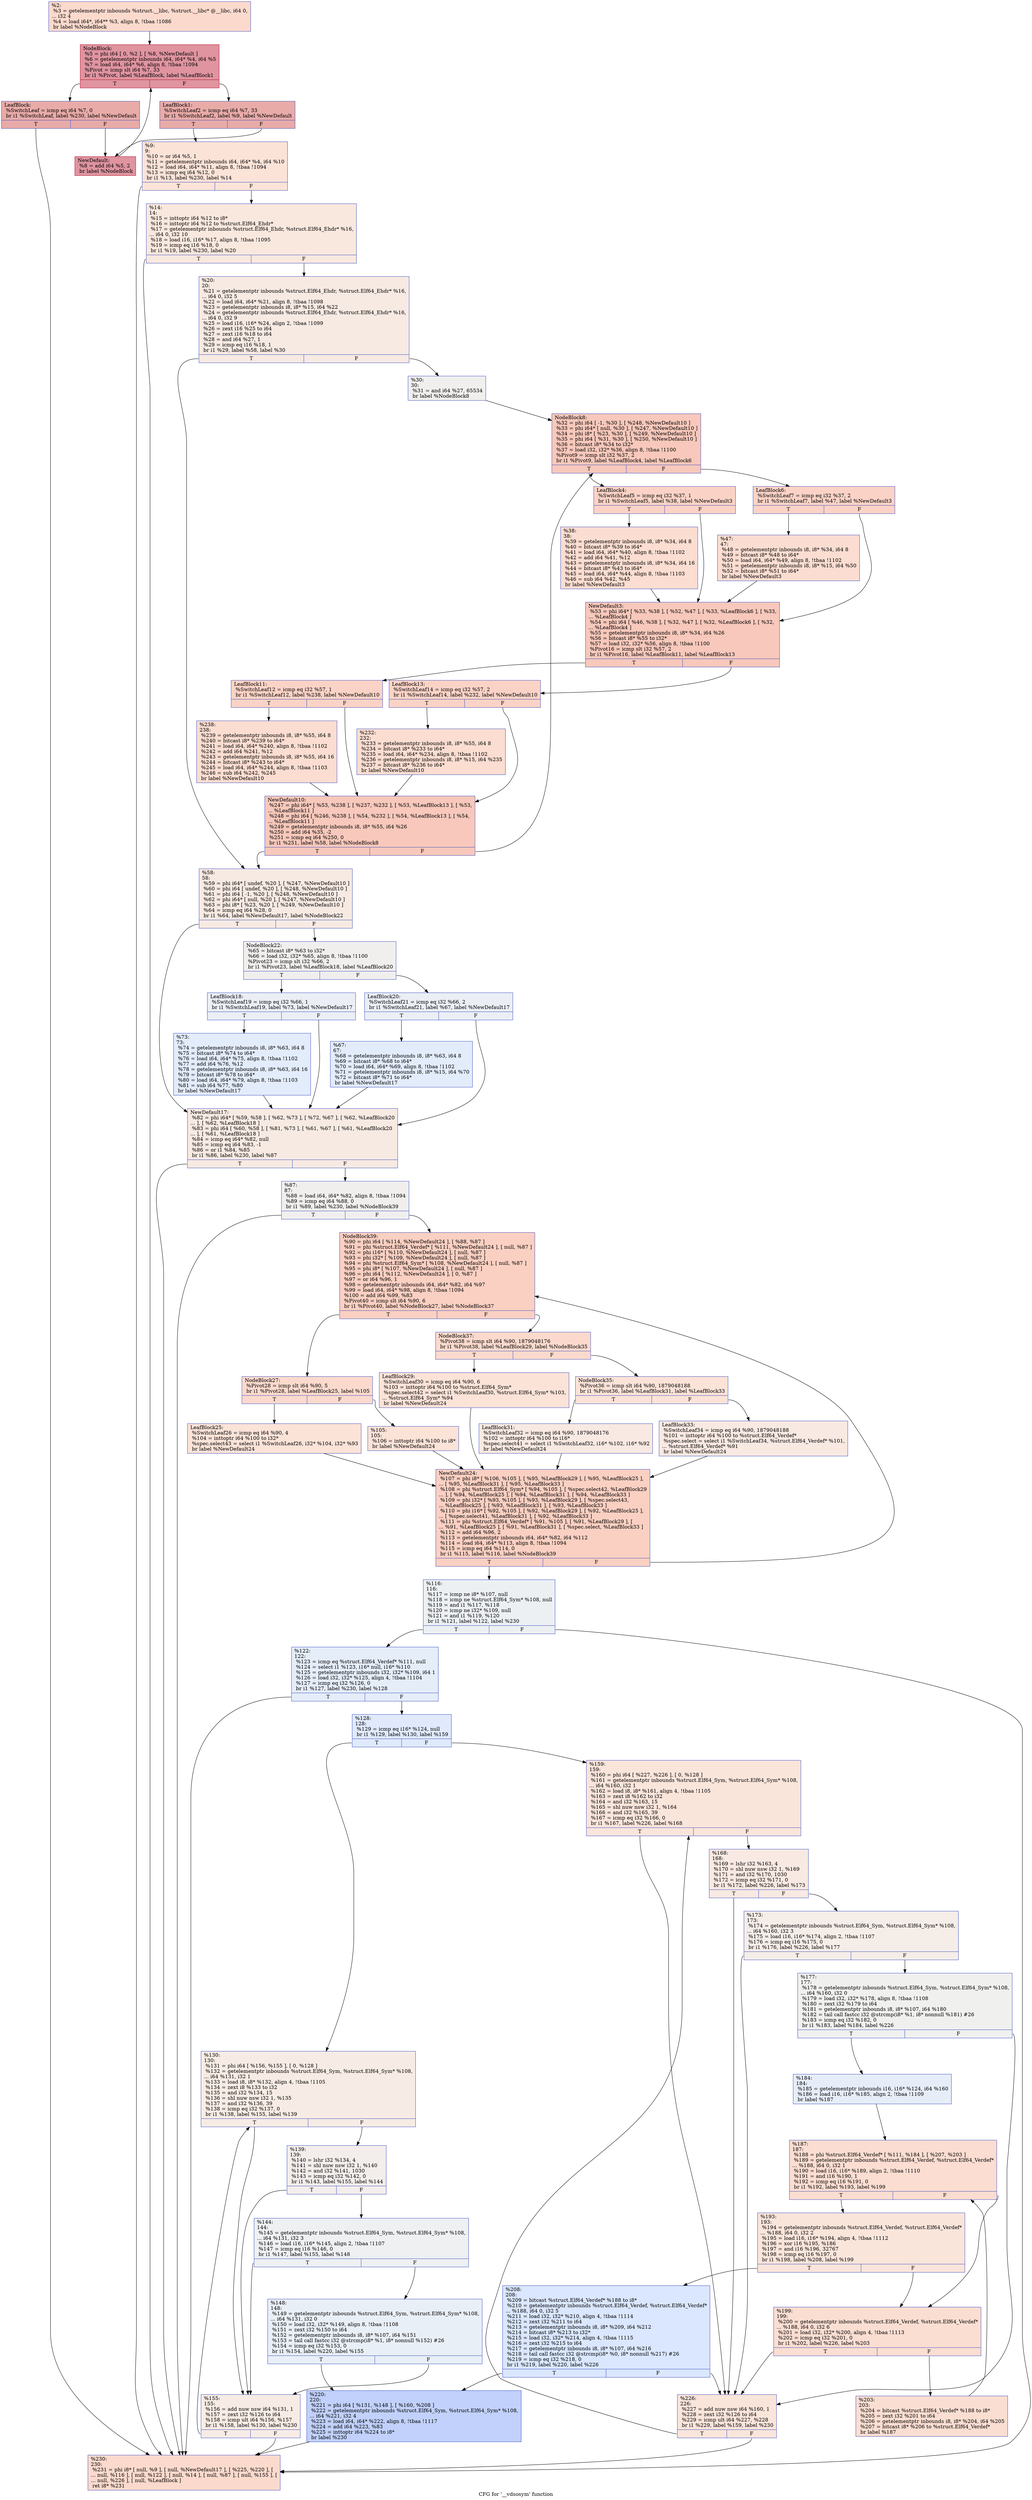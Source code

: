 digraph "CFG for '__vdsosym' function" {
	label="CFG for '__vdsosym' function";

	Node0x24404f0 [shape=record,color="#3d50c3ff", style=filled, fillcolor="#f7ac8e70",label="{%2:\l  %3 = getelementptr inbounds %struct.__libc, %struct.__libc* @__libc, i64 0,\l... i32 4\l  %4 = load i64*, i64** %3, align 8, !tbaa !1086\l  br label %NodeBlock\l}"];
	Node0x24404f0 -> Node0x2441040;
	Node0x2441040 [shape=record,color="#b70d28ff", style=filled, fillcolor="#b70d2870",label="{NodeBlock:                                        \l  %5 = phi i64 [ 0, %2 ], [ %8, %NewDefault ]\l  %6 = getelementptr inbounds i64, i64* %4, i64 %5\l  %7 = load i64, i64* %6, align 8, !tbaa !1094\l  %Pivot = icmp slt i64 %7, 33\l  br i1 %Pivot, label %LeafBlock, label %LeafBlock1\l|{<s0>T|<s1>F}}"];
	Node0x2441040:s0 -> Node0x24410e0;
	Node0x2441040:s1 -> Node0x2441090;
	Node0x2441090 [shape=record,color="#3d50c3ff", style=filled, fillcolor="#cc403a70",label="{LeafBlock1:                                       \l  %SwitchLeaf2 = icmp eq i64 %7, 33\l  br i1 %SwitchLeaf2, label %9, label %NewDefault\l|{<s0>T|<s1>F}}"];
	Node0x2441090:s0 -> Node0x2441180;
	Node0x2441090:s1 -> Node0x2441130;
	Node0x24410e0 [shape=record,color="#3d50c3ff", style=filled, fillcolor="#cc403a70",label="{LeafBlock:                                        \l  %SwitchLeaf = icmp eq i64 %7, 0\l  br i1 %SwitchLeaf, label %230, label %NewDefault\l|{<s0>T|<s1>F}}"];
	Node0x24410e0:s0 -> Node0x2442120;
	Node0x24410e0:s1 -> Node0x2441130;
	Node0x2441130 [shape=record,color="#b70d28ff", style=filled, fillcolor="#b70d2870",label="{NewDefault:                                       \l  %8 = add i64 %5, 2\l  br label %NodeBlock\l}"];
	Node0x2441130 -> Node0x2441040;
	Node0x2441180 [shape=record,color="#3d50c3ff", style=filled, fillcolor="#f6bfa670",label="{%9:\l9:                                                \l  %10 = or i64 %5, 1\l  %11 = getelementptr inbounds i64, i64* %4, i64 %10\l  %12 = load i64, i64* %11, align 8, !tbaa !1094\l  %13 = icmp eq i64 %12, 0\l  br i1 %13, label %230, label %14\l|{<s0>T|<s1>F}}"];
	Node0x2441180:s0 -> Node0x2442120;
	Node0x2441180:s1 -> Node0x24411d0;
	Node0x24411d0 [shape=record,color="#3d50c3ff", style=filled, fillcolor="#f2cab570",label="{%14:\l14:                                               \l  %15 = inttoptr i64 %12 to i8*\l  %16 = inttoptr i64 %12 to %struct.Elf64_Ehdr*\l  %17 = getelementptr inbounds %struct.Elf64_Ehdr, %struct.Elf64_Ehdr* %16,\l... i64 0, i32 10\l  %18 = load i16, i16* %17, align 8, !tbaa !1095\l  %19 = icmp eq i16 %18, 0\l  br i1 %19, label %230, label %20\l|{<s0>T|<s1>F}}"];
	Node0x24411d0:s0 -> Node0x2442120;
	Node0x24411d0:s1 -> Node0x2441220;
	Node0x2441220 [shape=record,color="#3d50c3ff", style=filled, fillcolor="#eed0c070",label="{%20:\l20:                                               \l  %21 = getelementptr inbounds %struct.Elf64_Ehdr, %struct.Elf64_Ehdr* %16,\l... i64 0, i32 5\l  %22 = load i64, i64* %21, align 8, !tbaa !1098\l  %23 = getelementptr inbounds i8, i8* %15, i64 %22\l  %24 = getelementptr inbounds %struct.Elf64_Ehdr, %struct.Elf64_Ehdr* %16,\l... i64 0, i32 9\l  %25 = load i16, i16* %24, align 2, !tbaa !1099\l  %26 = zext i16 %25 to i64\l  %27 = zext i16 %18 to i64\l  %28 = and i64 %27, 1\l  %29 = icmp eq i16 %18, 1\l  br i1 %29, label %58, label %30\l|{<s0>T|<s1>F}}"];
	Node0x2441220:s0 -> Node0x2441540;
	Node0x2441220:s1 -> Node0x2441270;
	Node0x2441270 [shape=record,color="#3d50c3ff", style=filled, fillcolor="#e0dbd870",label="{%30:\l30:                                               \l  %31 = and i64 %27, 65534\l  br label %NodeBlock8\l}"];
	Node0x2441270 -> Node0x24412c0;
	Node0x24412c0 [shape=record,color="#3d50c3ff", style=filled, fillcolor="#ed836670",label="{NodeBlock8:                                       \l  %32 = phi i64 [ -1, %30 ], [ %248, %NewDefault10 ]\l  %33 = phi i64* [ null, %30 ], [ %247, %NewDefault10 ]\l  %34 = phi i8* [ %23, %30 ], [ %249, %NewDefault10 ]\l  %35 = phi i64 [ %31, %30 ], [ %250, %NewDefault10 ]\l  %36 = bitcast i8* %34 to i32*\l  %37 = load i32, i32* %36, align 8, !tbaa !1100\l  %Pivot9 = icmp slt i32 %37, 2\l  br i1 %Pivot9, label %LeafBlock4, label %LeafBlock6\l|{<s0>T|<s1>F}}"];
	Node0x24412c0:s0 -> Node0x2441360;
	Node0x24412c0:s1 -> Node0x2441310;
	Node0x2441310 [shape=record,color="#3d50c3ff", style=filled, fillcolor="#f59c7d70",label="{LeafBlock6:                                       \l  %SwitchLeaf7 = icmp eq i32 %37, 2\l  br i1 %SwitchLeaf7, label %47, label %NewDefault3\l|{<s0>T|<s1>F}}"];
	Node0x2441310:s0 -> Node0x2441400;
	Node0x2441310:s1 -> Node0x2441450;
	Node0x2441360 [shape=record,color="#3d50c3ff", style=filled, fillcolor="#f59c7d70",label="{LeafBlock4:                                       \l  %SwitchLeaf5 = icmp eq i32 %37, 1\l  br i1 %SwitchLeaf5, label %38, label %NewDefault3\l|{<s0>T|<s1>F}}"];
	Node0x2441360:s0 -> Node0x24413b0;
	Node0x2441360:s1 -> Node0x2441450;
	Node0x24413b0 [shape=record,color="#3d50c3ff", style=filled, fillcolor="#f7b39670",label="{%38:\l38:                                               \l  %39 = getelementptr inbounds i8, i8* %34, i64 8\l  %40 = bitcast i8* %39 to i64*\l  %41 = load i64, i64* %40, align 8, !tbaa !1102\l  %42 = add i64 %41, %12\l  %43 = getelementptr inbounds i8, i8* %34, i64 16\l  %44 = bitcast i8* %43 to i64*\l  %45 = load i64, i64* %44, align 8, !tbaa !1103\l  %46 = sub i64 %42, %45\l  br label %NewDefault3\l}"];
	Node0x24413b0 -> Node0x2441450;
	Node0x2441400 [shape=record,color="#3d50c3ff", style=filled, fillcolor="#f7b39670",label="{%47:\l47:                                               \l  %48 = getelementptr inbounds i8, i8* %34, i64 8\l  %49 = bitcast i8* %48 to i64*\l  %50 = load i64, i64* %49, align 8, !tbaa !1102\l  %51 = getelementptr inbounds i8, i8* %15, i64 %50\l  %52 = bitcast i8* %51 to i64*\l  br label %NewDefault3\l}"];
	Node0x2441400 -> Node0x2441450;
	Node0x2441450 [shape=record,color="#3d50c3ff", style=filled, fillcolor="#ed836670",label="{NewDefault3:                                      \l  %53 = phi i64* [ %33, %38 ], [ %52, %47 ], [ %33, %LeafBlock6 ], [ %33,\l... %LeafBlock4 ]\l  %54 = phi i64 [ %46, %38 ], [ %32, %47 ], [ %32, %LeafBlock6 ], [ %32,\l... %LeafBlock4 ]\l  %55 = getelementptr inbounds i8, i8* %34, i64 %26\l  %56 = bitcast i8* %55 to i32*\l  %57 = load i32, i32* %56, align 8, !tbaa !1100\l  %Pivot16 = icmp slt i32 %57, 2\l  br i1 %Pivot16, label %LeafBlock11, label %LeafBlock13\l|{<s0>T|<s1>F}}"];
	Node0x2441450:s0 -> Node0x24414f0;
	Node0x2441450:s1 -> Node0x24414a0;
	Node0x24414a0 [shape=record,color="#3d50c3ff", style=filled, fillcolor="#f59c7d70",label="{LeafBlock13:                                      \l  %SwitchLeaf14 = icmp eq i32 %57, 2\l  br i1 %SwitchLeaf14, label %232, label %NewDefault10\l|{<s0>T|<s1>F}}"];
	Node0x24414a0:s0 -> Node0x2442170;
	Node0x24414a0:s1 -> Node0x2442210;
	Node0x24414f0 [shape=record,color="#3d50c3ff", style=filled, fillcolor="#f59c7d70",label="{LeafBlock11:                                      \l  %SwitchLeaf12 = icmp eq i32 %57, 1\l  br i1 %SwitchLeaf12, label %238, label %NewDefault10\l|{<s0>T|<s1>F}}"];
	Node0x24414f0:s0 -> Node0x24421c0;
	Node0x24414f0:s1 -> Node0x2442210;
	Node0x2441540 [shape=record,color="#3d50c3ff", style=filled, fillcolor="#eed0c070",label="{%58:\l58:                                               \l  %59 = phi i64* [ undef, %20 ], [ %247, %NewDefault10 ]\l  %60 = phi i64 [ undef, %20 ], [ %248, %NewDefault10 ]\l  %61 = phi i64 [ -1, %20 ], [ %248, %NewDefault10 ]\l  %62 = phi i64* [ null, %20 ], [ %247, %NewDefault10 ]\l  %63 = phi i8* [ %23, %20 ], [ %249, %NewDefault10 ]\l  %64 = icmp eq i64 %28, 0\l  br i1 %64, label %NewDefault17, label %NodeBlock22\l|{<s0>T|<s1>F}}"];
	Node0x2441540:s0 -> Node0x2441720;
	Node0x2441540:s1 -> Node0x2441590;
	Node0x2441590 [shape=record,color="#3d50c3ff", style=filled, fillcolor="#e0dbd870",label="{NodeBlock22:                                      \l  %65 = bitcast i8* %63 to i32*\l  %66 = load i32, i32* %65, align 8, !tbaa !1100\l  %Pivot23 = icmp slt i32 %66, 2\l  br i1 %Pivot23, label %LeafBlock18, label %LeafBlock20\l|{<s0>T|<s1>F}}"];
	Node0x2441590:s0 -> Node0x2441630;
	Node0x2441590:s1 -> Node0x24415e0;
	Node0x24415e0 [shape=record,color="#3d50c3ff", style=filled, fillcolor="#d1dae970",label="{LeafBlock20:                                      \l  %SwitchLeaf21 = icmp eq i32 %66, 2\l  br i1 %SwitchLeaf21, label %67, label %NewDefault17\l|{<s0>T|<s1>F}}"];
	Node0x24415e0:s0 -> Node0x2441680;
	Node0x24415e0:s1 -> Node0x2441720;
	Node0x2441630 [shape=record,color="#3d50c3ff", style=filled, fillcolor="#d1dae970",label="{LeafBlock18:                                      \l  %SwitchLeaf19 = icmp eq i32 %66, 1\l  br i1 %SwitchLeaf19, label %73, label %NewDefault17\l|{<s0>T|<s1>F}}"];
	Node0x2441630:s0 -> Node0x24416d0;
	Node0x2441630:s1 -> Node0x2441720;
	Node0x2441680 [shape=record,color="#3d50c3ff", style=filled, fillcolor="#bfd3f670",label="{%67:\l67:                                               \l  %68 = getelementptr inbounds i8, i8* %63, i64 8\l  %69 = bitcast i8* %68 to i64*\l  %70 = load i64, i64* %69, align 8, !tbaa !1102\l  %71 = getelementptr inbounds i8, i8* %15, i64 %70\l  %72 = bitcast i8* %71 to i64*\l  br label %NewDefault17\l}"];
	Node0x2441680 -> Node0x2441720;
	Node0x24416d0 [shape=record,color="#3d50c3ff", style=filled, fillcolor="#bfd3f670",label="{%73:\l73:                                               \l  %74 = getelementptr inbounds i8, i8* %63, i64 8\l  %75 = bitcast i8* %74 to i64*\l  %76 = load i64, i64* %75, align 8, !tbaa !1102\l  %77 = add i64 %76, %12\l  %78 = getelementptr inbounds i8, i8* %63, i64 16\l  %79 = bitcast i8* %78 to i64*\l  %80 = load i64, i64* %79, align 8, !tbaa !1103\l  %81 = sub i64 %77, %80\l  br label %NewDefault17\l}"];
	Node0x24416d0 -> Node0x2441720;
	Node0x2441720 [shape=record,color="#3d50c3ff", style=filled, fillcolor="#eed0c070",label="{NewDefault17:                                     \l  %82 = phi i64* [ %59, %58 ], [ %62, %73 ], [ %72, %67 ], [ %62, %LeafBlock20\l... ], [ %62, %LeafBlock18 ]\l  %83 = phi i64 [ %60, %58 ], [ %81, %73 ], [ %61, %67 ], [ %61, %LeafBlock20\l... ], [ %61, %LeafBlock18 ]\l  %84 = icmp eq i64* %82, null\l  %85 = icmp eq i64 %83, -1\l  %86 = or i1 %84, %85\l  br i1 %86, label %230, label %87\l|{<s0>T|<s1>F}}"];
	Node0x2441720:s0 -> Node0x2442120;
	Node0x2441720:s1 -> Node0x2441770;
	Node0x2441770 [shape=record,color="#3d50c3ff", style=filled, fillcolor="#e0dbd870",label="{%87:\l87:                                               \l  %88 = load i64, i64* %82, align 8, !tbaa !1094\l  %89 = icmp eq i64 %88, 0\l  br i1 %89, label %230, label %NodeBlock39\l|{<s0>T|<s1>F}}"];
	Node0x2441770:s0 -> Node0x2442120;
	Node0x2441770:s1 -> Node0x24417c0;
	Node0x24417c0 [shape=record,color="#3d50c3ff", style=filled, fillcolor="#f3947570",label="{NodeBlock39:                                      \l  %90 = phi i64 [ %114, %NewDefault24 ], [ %88, %87 ]\l  %91 = phi %struct.Elf64_Verdef* [ %111, %NewDefault24 ], [ null, %87 ]\l  %92 = phi i16* [ %110, %NewDefault24 ], [ null, %87 ]\l  %93 = phi i32* [ %109, %NewDefault24 ], [ null, %87 ]\l  %94 = phi %struct.Elf64_Sym* [ %108, %NewDefault24 ], [ null, %87 ]\l  %95 = phi i8* [ %107, %NewDefault24 ], [ null, %87 ]\l  %96 = phi i64 [ %112, %NewDefault24 ], [ 0, %87 ]\l  %97 = or i64 %96, 1\l  %98 = getelementptr inbounds i64, i64* %82, i64 %97\l  %99 = load i64, i64* %98, align 8, !tbaa !1094\l  %100 = add i64 %99, %83\l  %Pivot40 = icmp slt i64 %90, 6\l  br i1 %Pivot40, label %NodeBlock27, label %NodeBlock37\l|{<s0>T|<s1>F}}"];
	Node0x24417c0:s0 -> Node0x24419a0;
	Node0x24417c0:s1 -> Node0x2441810;
	Node0x2441810 [shape=record,color="#3d50c3ff", style=filled, fillcolor="#f7ac8e70",label="{NodeBlock37:                                      \l  %Pivot38 = icmp slt i64 %90, 1879048176\l  br i1 %Pivot38, label %LeafBlock29, label %NodeBlock35\l|{<s0>T|<s1>F}}"];
	Node0x2441810:s0 -> Node0x2441950;
	Node0x2441810:s1 -> Node0x2441860;
	Node0x2441860 [shape=record,color="#3d50c3ff", style=filled, fillcolor="#f6bfa670",label="{NodeBlock35:                                      \l  %Pivot36 = icmp slt i64 %90, 1879048188\l  br i1 %Pivot36, label %LeafBlock31, label %LeafBlock33\l|{<s0>T|<s1>F}}"];
	Node0x2441860:s0 -> Node0x2441900;
	Node0x2441860:s1 -> Node0x24418b0;
	Node0x24418b0 [shape=record,color="#3d50c3ff", style=filled, fillcolor="#efcebd70",label="{LeafBlock33:                                      \l  %SwitchLeaf34 = icmp eq i64 %90, 1879048188\l  %101 = inttoptr i64 %100 to %struct.Elf64_Verdef*\l  %spec.select = select i1 %SwitchLeaf34, %struct.Elf64_Verdef* %101,\l... %struct.Elf64_Verdef* %91\l  br label %NewDefault24\l}"];
	Node0x24418b0 -> Node0x2441a90;
	Node0x2441900 [shape=record,color="#3d50c3ff", style=filled, fillcolor="#efcebd70",label="{LeafBlock31:                                      \l  %SwitchLeaf32 = icmp eq i64 %90, 1879048176\l  %102 = inttoptr i64 %100 to i16*\l  %spec.select41 = select i1 %SwitchLeaf32, i16* %102, i16* %92\l  br label %NewDefault24\l}"];
	Node0x2441900 -> Node0x2441a90;
	Node0x2441950 [shape=record,color="#3d50c3ff", style=filled, fillcolor="#f6bfa670",label="{LeafBlock29:                                      \l  %SwitchLeaf30 = icmp eq i64 %90, 6\l  %103 = inttoptr i64 %100 to %struct.Elf64_Sym*\l  %spec.select42 = select i1 %SwitchLeaf30, %struct.Elf64_Sym* %103,\l... %struct.Elf64_Sym* %94\l  br label %NewDefault24\l}"];
	Node0x2441950 -> Node0x2441a90;
	Node0x24419a0 [shape=record,color="#3d50c3ff", style=filled, fillcolor="#f7ac8e70",label="{NodeBlock27:                                      \l  %Pivot28 = icmp slt i64 %90, 5\l  br i1 %Pivot28, label %LeafBlock25, label %105\l|{<s0>T|<s1>F}}"];
	Node0x24419a0:s0 -> Node0x24419f0;
	Node0x24419a0:s1 -> Node0x2441a40;
	Node0x24419f0 [shape=record,color="#3d50c3ff", style=filled, fillcolor="#f6bfa670",label="{LeafBlock25:                                      \l  %SwitchLeaf26 = icmp eq i64 %90, 4\l  %104 = inttoptr i64 %100 to i32*\l  %spec.select43 = select i1 %SwitchLeaf26, i32* %104, i32* %93\l  br label %NewDefault24\l}"];
	Node0x24419f0 -> Node0x2441a90;
	Node0x2441a40 [shape=record,color="#3d50c3ff", style=filled, fillcolor="#f6bfa670",label="{%105:\l105:                                              \l  %106 = inttoptr i64 %100 to i8*\l  br label %NewDefault24\l}"];
	Node0x2441a40 -> Node0x2441a90;
	Node0x2441a90 [shape=record,color="#3d50c3ff", style=filled, fillcolor="#f3947570",label="{NewDefault24:                                     \l  %107 = phi i8* [ %106, %105 ], [ %95, %LeafBlock29 ], [ %95, %LeafBlock25 ],\l... [ %95, %LeafBlock31 ], [ %95, %LeafBlock33 ]\l  %108 = phi %struct.Elf64_Sym* [ %94, %105 ], [ %spec.select42, %LeafBlock29\l... ], [ %94, %LeafBlock25 ], [ %94, %LeafBlock31 ], [ %94, %LeafBlock33 ]\l  %109 = phi i32* [ %93, %105 ], [ %93, %LeafBlock29 ], [ %spec.select43,\l... %LeafBlock25 ], [ %93, %LeafBlock31 ], [ %93, %LeafBlock33 ]\l  %110 = phi i16* [ %92, %105 ], [ %92, %LeafBlock29 ], [ %92, %LeafBlock25 ],\l... [ %spec.select41, %LeafBlock31 ], [ %92, %LeafBlock33 ]\l  %111 = phi %struct.Elf64_Verdef* [ %91, %105 ], [ %91, %LeafBlock29 ], [\l... %91, %LeafBlock25 ], [ %91, %LeafBlock31 ], [ %spec.select, %LeafBlock33 ]\l  %112 = add i64 %96, 2\l  %113 = getelementptr inbounds i64, i64* %82, i64 %112\l  %114 = load i64, i64* %113, align 8, !tbaa !1094\l  %115 = icmp eq i64 %114, 0\l  br i1 %115, label %116, label %NodeBlock39\l|{<s0>T|<s1>F}}"];
	Node0x2441a90:s0 -> Node0x2441ae0;
	Node0x2441a90:s1 -> Node0x24417c0;
	Node0x2441ae0 [shape=record,color="#3d50c3ff", style=filled, fillcolor="#d6dce470",label="{%116:\l116:                                              \l  %117 = icmp ne i8* %107, null\l  %118 = icmp ne %struct.Elf64_Sym* %108, null\l  %119 = and i1 %117, %118\l  %120 = icmp ne i32* %109, null\l  %121 = and i1 %119, %120\l  br i1 %121, label %122, label %230\l|{<s0>T|<s1>F}}"];
	Node0x2441ae0:s0 -> Node0x2441b30;
	Node0x2441ae0:s1 -> Node0x2442120;
	Node0x2441b30 [shape=record,color="#3d50c3ff", style=filled, fillcolor="#c5d6f270",label="{%122:\l122:                                              \l  %123 = icmp eq %struct.Elf64_Verdef* %111, null\l  %124 = select i1 %123, i16* null, i16* %110\l  %125 = getelementptr inbounds i32, i32* %109, i64 1\l  %126 = load i32, i32* %125, align 4, !tbaa !1104\l  %127 = icmp eq i32 %126, 0\l  br i1 %127, label %230, label %128\l|{<s0>T|<s1>F}}"];
	Node0x2441b30:s0 -> Node0x2442120;
	Node0x2441b30:s1 -> Node0x2441b80;
	Node0x2441b80 [shape=record,color="#3d50c3ff", style=filled, fillcolor="#b9d0f970",label="{%128:\l128:                                              \l  %129 = icmp eq i16* %124, null\l  br i1 %129, label %130, label %159\l|{<s0>T|<s1>F}}"];
	Node0x2441b80:s0 -> Node0x2441bd0;
	Node0x2441b80:s1 -> Node0x2441d60;
	Node0x2441bd0 [shape=record,color="#3d50c3ff", style=filled, fillcolor="#ecd3c570",label="{%130:\l130:                                              \l  %131 = phi i64 [ %156, %155 ], [ 0, %128 ]\l  %132 = getelementptr inbounds %struct.Elf64_Sym, %struct.Elf64_Sym* %108,\l... i64 %131, i32 1\l  %133 = load i8, i8* %132, align 4, !tbaa !1105\l  %134 = zext i8 %133 to i32\l  %135 = and i32 %134, 15\l  %136 = shl nuw nsw i32 1, %135\l  %137 = and i32 %136, 39\l  %138 = icmp eq i32 %137, 0\l  br i1 %138, label %155, label %139\l|{<s0>T|<s1>F}}"];
	Node0x2441bd0:s0 -> Node0x2441d10;
	Node0x2441bd0:s1 -> Node0x2441c20;
	Node0x2441c20 [shape=record,color="#3d50c3ff", style=filled, fillcolor="#e3d9d370",label="{%139:\l139:                                              \l  %140 = lshr i32 %134, 4\l  %141 = shl nuw nsw i32 1, %140\l  %142 = and i32 %141, 1030\l  %143 = icmp eq i32 %142, 0\l  br i1 %143, label %155, label %144\l|{<s0>T|<s1>F}}"];
	Node0x2441c20:s0 -> Node0x2441d10;
	Node0x2441c20:s1 -> Node0x2441c70;
	Node0x2441c70 [shape=record,color="#3d50c3ff", style=filled, fillcolor="#d9dce170",label="{%144:\l144:                                              \l  %145 = getelementptr inbounds %struct.Elf64_Sym, %struct.Elf64_Sym* %108,\l... i64 %131, i32 3\l  %146 = load i16, i16* %145, align 2, !tbaa !1107\l  %147 = icmp eq i16 %146, 0\l  br i1 %147, label %155, label %148\l|{<s0>T|<s1>F}}"];
	Node0x2441c70:s0 -> Node0x2441d10;
	Node0x2441c70:s1 -> Node0x2441cc0;
	Node0x2441cc0 [shape=record,color="#3d50c3ff", style=filled, fillcolor="#cedaeb70",label="{%148:\l148:                                              \l  %149 = getelementptr inbounds %struct.Elf64_Sym, %struct.Elf64_Sym* %108,\l... i64 %131, i32 0\l  %150 = load i32, i32* %149, align 8, !tbaa !1108\l  %151 = zext i32 %150 to i64\l  %152 = getelementptr inbounds i8, i8* %107, i64 %151\l  %153 = tail call fastcc i32 @strcmp(i8* %1, i8* nonnull %152) #26\l  %154 = icmp eq i32 %153, 0\l  br i1 %154, label %220, label %155\l|{<s0>T|<s1>F}}"];
	Node0x2441cc0:s0 -> Node0x2442080;
	Node0x2441cc0:s1 -> Node0x2441d10;
	Node0x2441d10 [shape=record,color="#3d50c3ff", style=filled, fillcolor="#ecd3c570",label="{%155:\l155:                                              \l  %156 = add nuw nsw i64 %131, 1\l  %157 = zext i32 %126 to i64\l  %158 = icmp ult i64 %156, %157\l  br i1 %158, label %130, label %230\l|{<s0>T|<s1>F}}"];
	Node0x2441d10:s0 -> Node0x2441bd0;
	Node0x2441d10:s1 -> Node0x2442120;
	Node0x2441d60 [shape=record,color="#3d50c3ff", style=filled, fillcolor="#f4c5ad70",label="{%159:\l159:                                              \l  %160 = phi i64 [ %227, %226 ], [ 0, %128 ]\l  %161 = getelementptr inbounds %struct.Elf64_Sym, %struct.Elf64_Sym* %108,\l... i64 %160, i32 1\l  %162 = load i8, i8* %161, align 4, !tbaa !1105\l  %163 = zext i8 %162 to i32\l  %164 = and i32 %163, 15\l  %165 = shl nuw nsw i32 1, %164\l  %166 = and i32 %165, 39\l  %167 = icmp eq i32 %166, 0\l  br i1 %167, label %226, label %168\l|{<s0>T|<s1>F}}"];
	Node0x2441d60:s0 -> Node0x24420d0;
	Node0x2441d60:s1 -> Node0x2441db0;
	Node0x2441db0 [shape=record,color="#3d50c3ff", style=filled, fillcolor="#efcebd70",label="{%168:\l168:                                              \l  %169 = lshr i32 %163, 4\l  %170 = shl nuw nsw i32 1, %169\l  %171 = and i32 %170, 1030\l  %172 = icmp eq i32 %171, 0\l  br i1 %172, label %226, label %173\l|{<s0>T|<s1>F}}"];
	Node0x2441db0:s0 -> Node0x24420d0;
	Node0x2441db0:s1 -> Node0x2441e00;
	Node0x2441e00 [shape=record,color="#3d50c3ff", style=filled, fillcolor="#e8d6cc70",label="{%173:\l173:                                              \l  %174 = getelementptr inbounds %struct.Elf64_Sym, %struct.Elf64_Sym* %108,\l... i64 %160, i32 3\l  %175 = load i16, i16* %174, align 2, !tbaa !1107\l  %176 = icmp eq i16 %175, 0\l  br i1 %176, label %226, label %177\l|{<s0>T|<s1>F}}"];
	Node0x2441e00:s0 -> Node0x24420d0;
	Node0x2441e00:s1 -> Node0x2441e50;
	Node0x2441e50 [shape=record,color="#3d50c3ff", style=filled, fillcolor="#dedcdb70",label="{%177:\l177:                                              \l  %178 = getelementptr inbounds %struct.Elf64_Sym, %struct.Elf64_Sym* %108,\l... i64 %160, i32 0\l  %179 = load i32, i32* %178, align 8, !tbaa !1108\l  %180 = zext i32 %179 to i64\l  %181 = getelementptr inbounds i8, i8* %107, i64 %180\l  %182 = tail call fastcc i32 @strcmp(i8* %1, i8* nonnull %181) #26\l  %183 = icmp eq i32 %182, 0\l  br i1 %183, label %184, label %226\l|{<s0>T|<s1>F}}"];
	Node0x2441e50:s0 -> Node0x2441ea0;
	Node0x2441e50:s1 -> Node0x24420d0;
	Node0x2441ea0 [shape=record,color="#3d50c3ff", style=filled, fillcolor="#c7d7f070",label="{%184:\l184:                                              \l  %185 = getelementptr inbounds i16, i16* %124, i64 %160\l  %186 = load i16, i16* %185, align 2, !tbaa !1109\l  br label %187\l}"];
	Node0x2441ea0 -> Node0x2441ef0;
	Node0x2441ef0 [shape=record,color="#3d50c3ff", style=filled, fillcolor="#f7b39670",label="{%187:\l187:                                              \l  %188 = phi %struct.Elf64_Verdef* [ %111, %184 ], [ %207, %203 ]\l  %189 = getelementptr inbounds %struct.Elf64_Verdef, %struct.Elf64_Verdef*\l... %188, i64 0, i32 1\l  %190 = load i16, i16* %189, align 2, !tbaa !1110\l  %191 = and i16 %190, 1\l  %192 = icmp eq i16 %191, 0\l  br i1 %192, label %193, label %199\l|{<s0>T|<s1>F}}"];
	Node0x2441ef0:s0 -> Node0x2441f40;
	Node0x2441ef0:s1 -> Node0x2441f90;
	Node0x2441f40 [shape=record,color="#3d50c3ff", style=filled, fillcolor="#f4c5ad70",label="{%193:\l193:                                              \l  %194 = getelementptr inbounds %struct.Elf64_Verdef, %struct.Elf64_Verdef*\l... %188, i64 0, i32 2\l  %195 = load i16, i16* %194, align 4, !tbaa !1112\l  %196 = xor i16 %195, %186\l  %197 = and i16 %196, 32767\l  %198 = icmp eq i16 %197, 0\l  br i1 %198, label %208, label %199\l|{<s0>T|<s1>F}}"];
	Node0x2441f40:s0 -> Node0x2442030;
	Node0x2441f40:s1 -> Node0x2441f90;
	Node0x2441f90 [shape=record,color="#3d50c3ff", style=filled, fillcolor="#f7b59970",label="{%199:\l199:                                              \l  %200 = getelementptr inbounds %struct.Elf64_Verdef, %struct.Elf64_Verdef*\l... %188, i64 0, i32 6\l  %201 = load i32, i32* %200, align 4, !tbaa !1113\l  %202 = icmp eq i32 %201, 0\l  br i1 %202, label %226, label %203\l|{<s0>T|<s1>F}}"];
	Node0x2441f90:s0 -> Node0x24420d0;
	Node0x2441f90:s1 -> Node0x2441fe0;
	Node0x2441fe0 [shape=record,color="#3d50c3ff", style=filled, fillcolor="#f7b59970",label="{%203:\l203:                                              \l  %204 = bitcast %struct.Elf64_Verdef* %188 to i8*\l  %205 = zext i32 %201 to i64\l  %206 = getelementptr inbounds i8, i8* %204, i64 %205\l  %207 = bitcast i8* %206 to %struct.Elf64_Verdef*\l  br label %187\l}"];
	Node0x2441fe0 -> Node0x2441ef0;
	Node0x2442030 [shape=record,color="#3d50c3ff", style=filled, fillcolor="#abc8fd70",label="{%208:\l208:                                              \l  %209 = bitcast %struct.Elf64_Verdef* %188 to i8*\l  %210 = getelementptr inbounds %struct.Elf64_Verdef, %struct.Elf64_Verdef*\l... %188, i64 0, i32 5\l  %211 = load i32, i32* %210, align 4, !tbaa !1114\l  %212 = zext i32 %211 to i64\l  %213 = getelementptr inbounds i8, i8* %209, i64 %212\l  %214 = bitcast i8* %213 to i32*\l  %215 = load i32, i32* %214, align 4, !tbaa !1115\l  %216 = zext i32 %215 to i64\l  %217 = getelementptr inbounds i8, i8* %107, i64 %216\l  %218 = tail call fastcc i32 @strcmp(i8* %0, i8* nonnull %217) #26\l  %219 = icmp eq i32 %218, 0\l  br i1 %219, label %220, label %226\l|{<s0>T|<s1>F}}"];
	Node0x2442030:s0 -> Node0x2442080;
	Node0x2442030:s1 -> Node0x24420d0;
	Node0x2442080 [shape=record,color="#3d50c3ff", style=filled, fillcolor="#7396f570",label="{%220:\l220:                                              \l  %221 = phi i64 [ %131, %148 ], [ %160, %208 ]\l  %222 = getelementptr inbounds %struct.Elf64_Sym, %struct.Elf64_Sym* %108,\l... i64 %221, i32 4\l  %223 = load i64, i64* %222, align 8, !tbaa !1117\l  %224 = add i64 %223, %83\l  %225 = inttoptr i64 %224 to i8*\l  br label %230\l}"];
	Node0x2442080 -> Node0x2442120;
	Node0x24420d0 [shape=record,color="#3d50c3ff", style=filled, fillcolor="#f4c5ad70",label="{%226:\l226:                                              \l  %227 = add nuw nsw i64 %160, 1\l  %228 = zext i32 %126 to i64\l  %229 = icmp ult i64 %227, %228\l  br i1 %229, label %159, label %230\l|{<s0>T|<s1>F}}"];
	Node0x24420d0:s0 -> Node0x2441d60;
	Node0x24420d0:s1 -> Node0x2442120;
	Node0x2442120 [shape=record,color="#3d50c3ff", style=filled, fillcolor="#f7ac8e70",label="{%230:\l230:                                              \l  %231 = phi i8* [ null, %9 ], [ null, %NewDefault17 ], [ %225, %220 ], [\l... null, %116 ], [ null, %122 ], [ null, %14 ], [ null, %87 ], [ null, %155 ], [\l... null, %226 ], [ null, %LeafBlock ]\l  ret i8* %231\l}"];
	Node0x2442170 [shape=record,color="#3d50c3ff", style=filled, fillcolor="#f7b39670",label="{%232:\l232:                                              \l  %233 = getelementptr inbounds i8, i8* %55, i64 8\l  %234 = bitcast i8* %233 to i64*\l  %235 = load i64, i64* %234, align 8, !tbaa !1102\l  %236 = getelementptr inbounds i8, i8* %15, i64 %235\l  %237 = bitcast i8* %236 to i64*\l  br label %NewDefault10\l}"];
	Node0x2442170 -> Node0x2442210;
	Node0x24421c0 [shape=record,color="#3d50c3ff", style=filled, fillcolor="#f7b39670",label="{%238:\l238:                                              \l  %239 = getelementptr inbounds i8, i8* %55, i64 8\l  %240 = bitcast i8* %239 to i64*\l  %241 = load i64, i64* %240, align 8, !tbaa !1102\l  %242 = add i64 %241, %12\l  %243 = getelementptr inbounds i8, i8* %55, i64 16\l  %244 = bitcast i8* %243 to i64*\l  %245 = load i64, i64* %244, align 8, !tbaa !1103\l  %246 = sub i64 %242, %245\l  br label %NewDefault10\l}"];
	Node0x24421c0 -> Node0x2442210;
	Node0x2442210 [shape=record,color="#3d50c3ff", style=filled, fillcolor="#ed836670",label="{NewDefault10:                                     \l  %247 = phi i64* [ %53, %238 ], [ %237, %232 ], [ %53, %LeafBlock13 ], [ %53,\l... %LeafBlock11 ]\l  %248 = phi i64 [ %246, %238 ], [ %54, %232 ], [ %54, %LeafBlock13 ], [ %54,\l... %LeafBlock11 ]\l  %249 = getelementptr inbounds i8, i8* %55, i64 %26\l  %250 = add i64 %35, -2\l  %251 = icmp eq i64 %250, 0\l  br i1 %251, label %58, label %NodeBlock8\l|{<s0>T|<s1>F}}"];
	Node0x2442210:s0 -> Node0x2441540;
	Node0x2442210:s1 -> Node0x24412c0;
}
